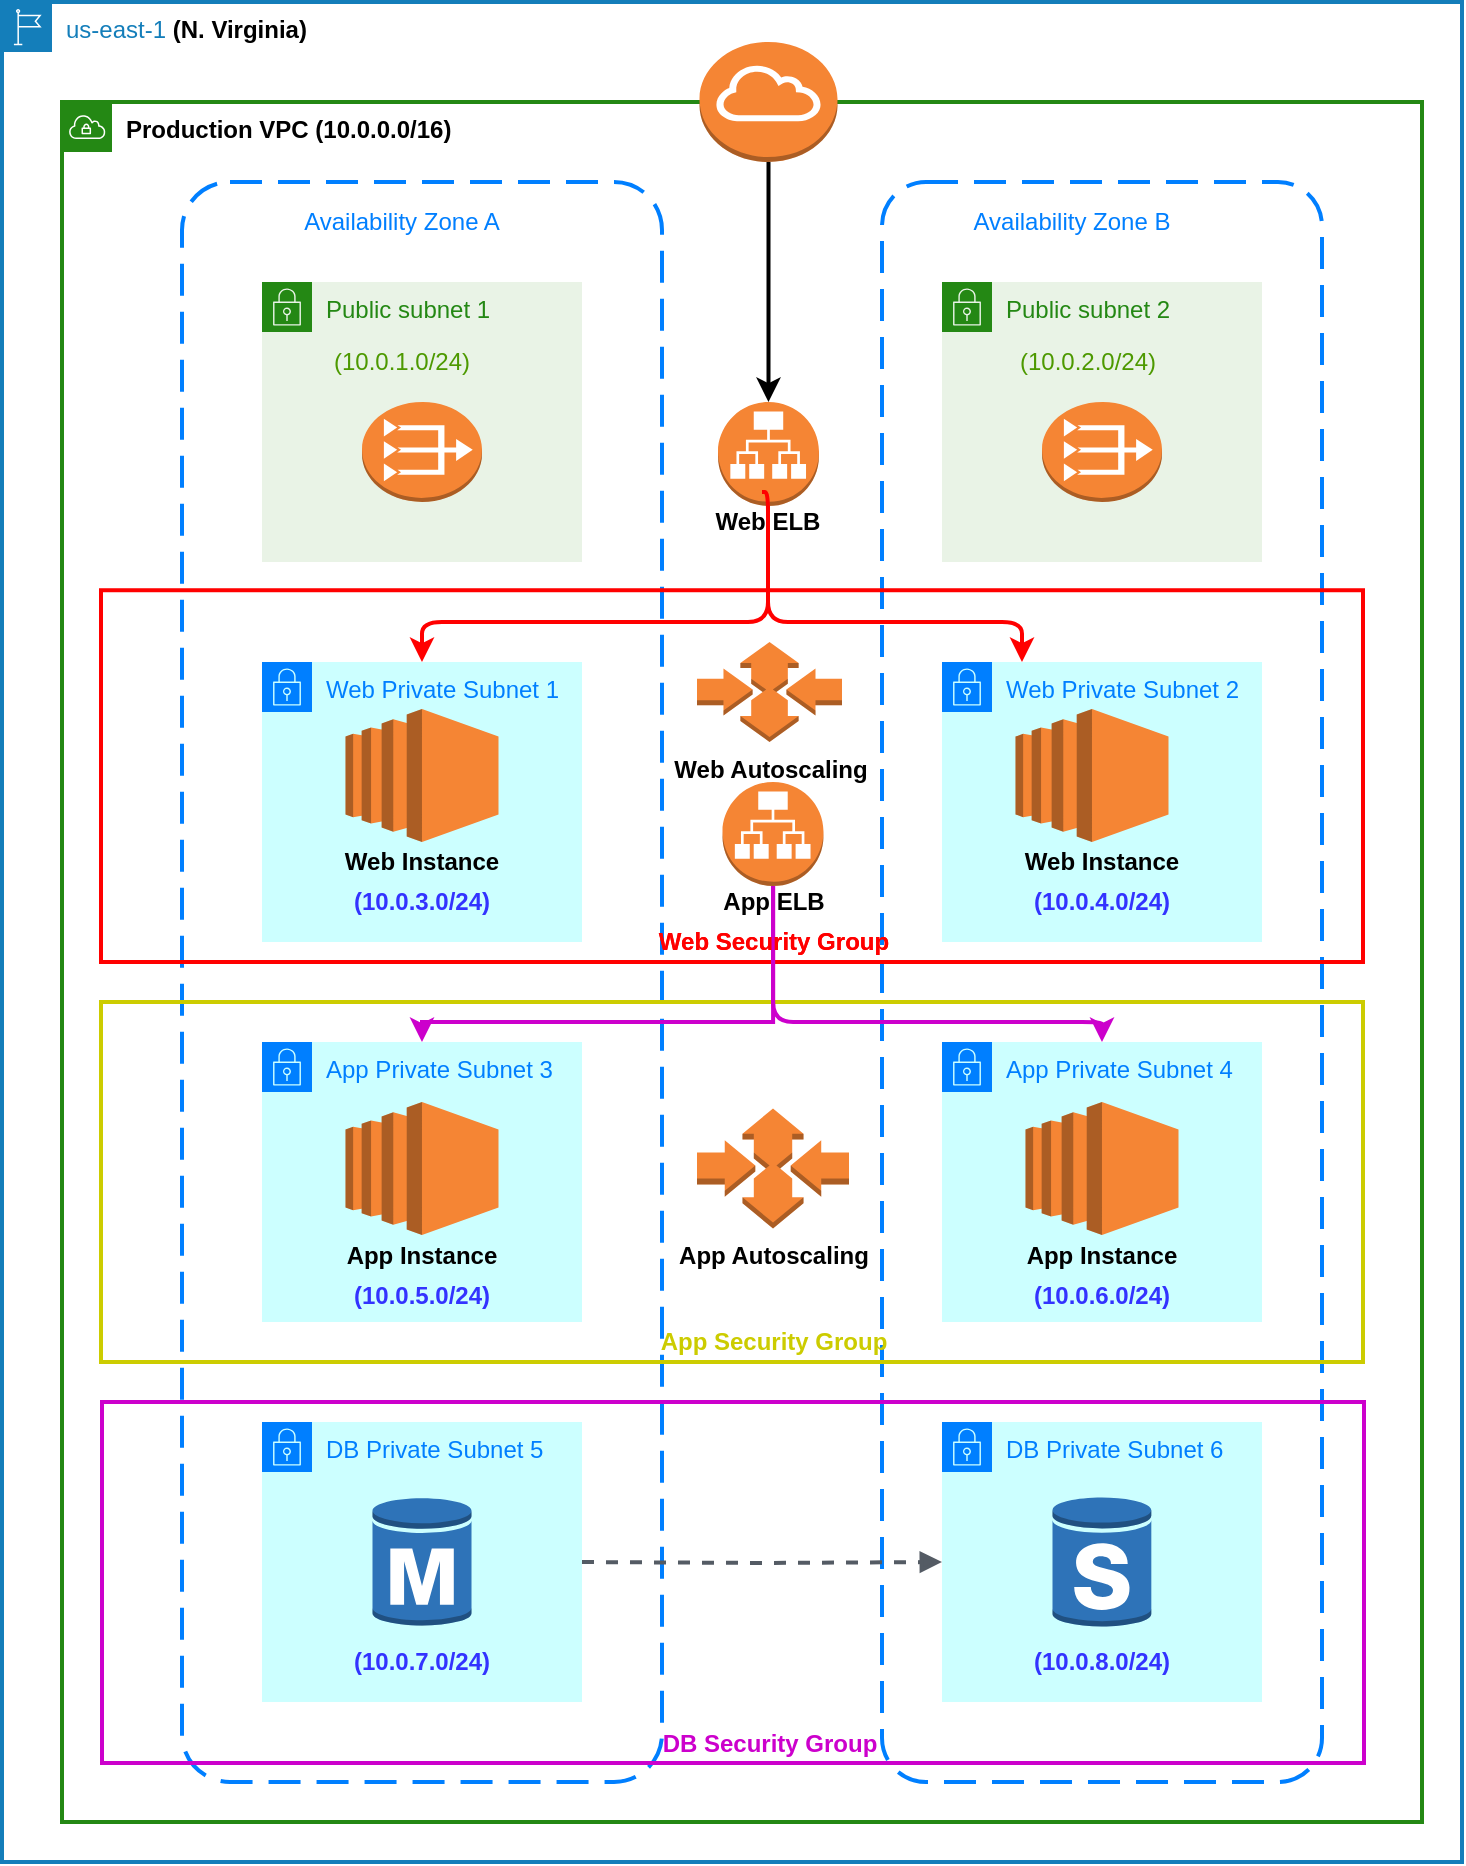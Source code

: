 <mxfile version="13.10.4" type="device"><diagram id="lcOdJbJ4V7vyWy_GBBv_" name="Page-1"><mxGraphModel dx="1422" dy="794" grid="0" gridSize="10" guides="1" tooltips="1" connect="1" arrows="1" fold="1" page="1" pageScale="1" pageWidth="827" pageHeight="1169" math="0" shadow="0"><root><mxCell id="0"/><mxCell id="1" parent="0"/><mxCell id="jQ3zMdjcM8rdooLDC2yE-2" value="us-east-1 &lt;font color=&quot;#000000&quot;&gt;&lt;b&gt;(N. Virginia)&lt;/b&gt;&lt;/font&gt;" style="points=[[0,0],[0.25,0],[0.5,0],[0.75,0],[1,0],[1,0.25],[1,0.5],[1,0.75],[1,1],[0.75,1],[0.5,1],[0.25,1],[0,1],[0,0.75],[0,0.5],[0,0.25]];outlineConnect=0;gradientColor=none;html=1;whiteSpace=wrap;fontSize=12;fontStyle=0;shape=mxgraph.aws4.group;grIcon=mxgraph.aws4.group_region;strokeColor=#147EBA;fillColor=none;verticalAlign=top;align=left;spacingLeft=30;fontColor=#147EBA;strokeWidth=2;" parent="1" vertex="1"><mxGeometry x="30" y="20" width="730" height="930" as="geometry"/></mxCell><mxCell id="jQ3zMdjcM8rdooLDC2yE-3" value="&lt;b&gt;&lt;font color=&quot;#000000&quot;&gt;Production VPC (10.0.0.0/16)&lt;/font&gt;&lt;/b&gt;" style="points=[[0,0],[0.25,0],[0.5,0],[0.75,0],[1,0],[1,0.25],[1,0.5],[1,0.75],[1,1],[0.75,1],[0.5,1],[0.25,1],[0,1],[0,0.75],[0,0.5],[0,0.25]];outlineConnect=0;gradientColor=none;html=1;whiteSpace=wrap;fontSize=12;fontStyle=0;shape=mxgraph.aws4.group;grIcon=mxgraph.aws4.group_vpc;strokeColor=#248814;fillColor=none;verticalAlign=top;align=left;spacingLeft=30;fontColor=#AAB7B8;dashed=0;strokeWidth=2;" parent="1" vertex="1"><mxGeometry x="60" y="70" width="680" height="860" as="geometry"/></mxCell><mxCell id="jQ3zMdjcM8rdooLDC2yE-4" value="" style="rounded=1;arcSize=10;dashed=1;fillColor=none;gradientColor=none;dashPattern=8 4;strokeWidth=2;strokeColor=#007FFF;" parent="1" vertex="1"><mxGeometry x="120" y="110" width="240" height="800" as="geometry"/></mxCell><mxCell id="jQ3zMdjcM8rdooLDC2yE-6" value="" style="rounded=1;arcSize=10;dashed=1;fillColor=none;gradientColor=none;dashPattern=8 4;strokeWidth=2;strokeColor=#007FFF;" parent="1" vertex="1"><mxGeometry x="470" y="110" width="220" height="800" as="geometry"/></mxCell><mxCell id="jQ3zMdjcM8rdooLDC2yE-7" value="&lt;font color=&quot;#007fff&quot;&gt;Availability Zone A&lt;/font&gt;" style="text;html=1;strokeColor=none;fillColor=none;align=center;verticalAlign=middle;whiteSpace=wrap;rounded=0;" parent="1" vertex="1"><mxGeometry x="175" y="120" width="110" height="20" as="geometry"/></mxCell><mxCell id="jQ3zMdjcM8rdooLDC2yE-8" value="&lt;font color=&quot;#007fff&quot;&gt;Availability Zone B&lt;/font&gt;" style="text;html=1;strokeColor=none;fillColor=none;align=center;verticalAlign=middle;whiteSpace=wrap;rounded=0;" parent="1" vertex="1"><mxGeometry x="510" y="120" width="110" height="20" as="geometry"/></mxCell><mxCell id="jQ3zMdjcM8rdooLDC2yE-9" value="Public subnet 1" style="points=[[0,0],[0.25,0],[0.5,0],[0.75,0],[1,0],[1,0.25],[1,0.5],[1,0.75],[1,1],[0.75,1],[0.5,1],[0.25,1],[0,1],[0,0.75],[0,0.5],[0,0.25]];outlineConnect=0;gradientColor=none;html=1;whiteSpace=wrap;fontSize=12;fontStyle=0;shape=mxgraph.aws4.group;grIcon=mxgraph.aws4.group_security_group;grStroke=0;strokeColor=#248814;fillColor=#E9F3E6;verticalAlign=top;align=left;spacingLeft=30;fontColor=#248814;dashed=0;" parent="1" vertex="1"><mxGeometry x="160" y="160" width="160" height="140" as="geometry"/></mxCell><mxCell id="jQ3zMdjcM8rdooLDC2yE-10" value="Public subnet 2" style="points=[[0,0],[0.25,0],[0.5,0],[0.75,0],[1,0],[1,0.25],[1,0.5],[1,0.75],[1,1],[0.75,1],[0.5,1],[0.25,1],[0,1],[0,0.75],[0,0.5],[0,0.25]];outlineConnect=0;gradientColor=none;html=1;whiteSpace=wrap;fontSize=12;fontStyle=0;shape=mxgraph.aws4.group;grIcon=mxgraph.aws4.group_security_group;grStroke=0;strokeColor=#248814;fillColor=#E9F3E6;verticalAlign=top;align=left;spacingLeft=30;fontColor=#248814;dashed=0;" parent="1" vertex="1"><mxGeometry x="500" y="160" width="160" height="140" as="geometry"/></mxCell><mxCell id="jQ3zMdjcM8rdooLDC2yE-11" value="&lt;font color=&quot;#4d9900&quot;&gt;(10.0.1.0/24)&lt;/font&gt;" style="text;html=1;strokeColor=none;fillColor=none;align=center;verticalAlign=middle;whiteSpace=wrap;rounded=0;" parent="1" vertex="1"><mxGeometry x="190" y="190" width="80" height="20" as="geometry"/></mxCell><mxCell id="jQ3zMdjcM8rdooLDC2yE-12" value="&lt;font color=&quot;#4d9900&quot;&gt;(10.0.2.0/24)&lt;/font&gt;" style="text;html=1;strokeColor=none;fillColor=none;align=center;verticalAlign=middle;whiteSpace=wrap;rounded=0;" parent="1" vertex="1"><mxGeometry x="533.25" y="190" width="80" height="20" as="geometry"/></mxCell><mxCell id="jQ3zMdjcM8rdooLDC2yE-13" style="edgeStyle=orthogonalEdgeStyle;rounded=0;orthogonalLoop=1;jettySize=auto;html=1;exitX=0.5;exitY=1;exitDx=0;exitDy=0;" parent="1" source="jQ3zMdjcM8rdooLDC2yE-11" target="jQ3zMdjcM8rdooLDC2yE-11" edge="1"><mxGeometry relative="1" as="geometry"/></mxCell><mxCell id="jQ3zMdjcM8rdooLDC2yE-14" value="" style="outlineConnect=0;dashed=0;verticalLabelPosition=bottom;verticalAlign=top;align=center;html=1;shape=mxgraph.aws3.vpc_nat_gateway;fillColor=#F58534;gradientColor=none;strokeColor=#007FFF;strokeWidth=2;" parent="1" vertex="1"><mxGeometry x="210" y="220" width="60" height="50" as="geometry"/></mxCell><mxCell id="jQ3zMdjcM8rdooLDC2yE-20" value="&lt;font color=&quot;#007fff&quot;&gt;Web Private Subnet 1&lt;/font&gt;" style="points=[[0,0],[0.25,0],[0.5,0],[0.75,0],[1,0],[1,0.25],[1,0.5],[1,0.75],[1,1],[0.75,1],[0.5,1],[0.25,1],[0,1],[0,0.75],[0,0.5],[0,0.25]];outlineConnect=0;gradientColor=none;html=1;whiteSpace=wrap;fontSize=12;fontStyle=0;shape=mxgraph.aws4.group;grIcon=mxgraph.aws4.group_security_group;grStroke=0;verticalAlign=top;align=left;spacingLeft=30;fontColor=#248814;dashed=0;strokeColor=#007FFF;fillColor=#CCFFFF;" parent="1" vertex="1"><mxGeometry x="160" y="350" width="160" height="140" as="geometry"/></mxCell><mxCell id="jQ3zMdjcM8rdooLDC2yE-21" value="&lt;font color=&quot;#007fff&quot;&gt;Web Private Subnet 2&lt;/font&gt;" style="points=[[0,0],[0.25,0],[0.5,0],[0.75,0],[1,0],[1,0.25],[1,0.5],[1,0.75],[1,1],[0.75,1],[0.5,1],[0.25,1],[0,1],[0,0.75],[0,0.5],[0,0.25]];outlineConnect=0;gradientColor=none;html=1;whiteSpace=wrap;fontSize=12;fontStyle=0;shape=mxgraph.aws4.group;grIcon=mxgraph.aws4.group_security_group;grStroke=0;verticalAlign=top;align=left;spacingLeft=30;fontColor=#248814;dashed=0;strokeColor=#007FFF;fillColor=#CCFFFF;" parent="1" vertex="1"><mxGeometry x="500" y="350" width="160" height="140" as="geometry"/></mxCell><mxCell id="jQ3zMdjcM8rdooLDC2yE-22" value="" style="outlineConnect=0;dashed=0;verticalLabelPosition=bottom;verticalAlign=top;align=center;html=1;shape=mxgraph.aws3.ec2;fillColor=#F58534;gradientColor=none;strokeColor=#007FFF;strokeWidth=2;" parent="1" vertex="1"><mxGeometry x="201.75" y="373.5" width="76.5" height="66.5" as="geometry"/></mxCell><mxCell id="jQ3zMdjcM8rdooLDC2yE-23" value="" style="outlineConnect=0;dashed=0;verticalLabelPosition=bottom;verticalAlign=top;align=center;html=1;shape=mxgraph.aws3.ec2;fillColor=#F58534;gradientColor=none;strokeColor=#007FFF;strokeWidth=2;" parent="1" vertex="1"><mxGeometry x="536.75" y="373.5" width="76.5" height="66.5" as="geometry"/></mxCell><mxCell id="jQ3zMdjcM8rdooLDC2yE-24" value="&lt;b&gt;Web Instance&lt;/b&gt;" style="text;html=1;strokeColor=none;fillColor=none;align=center;verticalAlign=middle;whiteSpace=wrap;rounded=0;" parent="1" vertex="1"><mxGeometry x="195" y="440" width="90" height="20" as="geometry"/></mxCell><mxCell id="jQ3zMdjcM8rdooLDC2yE-25" value="&lt;b&gt;Web Instance&lt;/b&gt;" style="text;html=1;strokeColor=none;fillColor=none;align=center;verticalAlign=middle;whiteSpace=wrap;rounded=0;" parent="1" vertex="1"><mxGeometry x="535" y="440" width="90" height="20" as="geometry"/></mxCell><mxCell id="jQ3zMdjcM8rdooLDC2yE-26" value="&lt;font color=&quot;#3333ff&quot;&gt;&lt;b&gt;(10.0.3.0/24)&lt;/b&gt;&lt;/font&gt;" style="text;html=1;strokeColor=none;fillColor=none;align=center;verticalAlign=middle;whiteSpace=wrap;rounded=0;" parent="1" vertex="1"><mxGeometry x="220" y="460" width="40" height="20" as="geometry"/></mxCell><mxCell id="jQ3zMdjcM8rdooLDC2yE-27" value="&lt;font color=&quot;#3333ff&quot;&gt;&lt;b&gt;(10.0.4.0/24)&lt;/b&gt;&lt;/font&gt;" style="text;html=1;strokeColor=none;fillColor=none;align=center;verticalAlign=middle;whiteSpace=wrap;rounded=0;" parent="1" vertex="1"><mxGeometry x="560" y="460" width="40" height="20" as="geometry"/></mxCell><mxCell id="jQ3zMdjcM8rdooLDC2yE-28" value="&lt;font color=&quot;#007fff&quot;&gt;App Private Subnet 3&lt;/font&gt;" style="points=[[0,0],[0.25,0],[0.5,0],[0.75,0],[1,0],[1,0.25],[1,0.5],[1,0.75],[1,1],[0.75,1],[0.5,1],[0.25,1],[0,1],[0,0.75],[0,0.5],[0,0.25]];outlineConnect=0;gradientColor=none;html=1;whiteSpace=wrap;fontSize=12;fontStyle=0;shape=mxgraph.aws4.group;grIcon=mxgraph.aws4.group_security_group;grStroke=0;verticalAlign=top;align=left;spacingLeft=30;fontColor=#248814;dashed=0;strokeColor=#007FFF;fillColor=#CCFFFF;" parent="1" vertex="1"><mxGeometry x="160" y="540" width="160" height="140" as="geometry"/></mxCell><mxCell id="jQ3zMdjcM8rdooLDC2yE-29" value="&lt;font color=&quot;#007fff&quot;&gt;App Private Subnet 4&lt;/font&gt;" style="points=[[0,0],[0.25,0],[0.5,0],[0.75,0],[1,0],[1,0.25],[1,0.5],[1,0.75],[1,1],[0.75,1],[0.5,1],[0.25,1],[0,1],[0,0.75],[0,0.5],[0,0.25]];outlineConnect=0;gradientColor=none;html=1;whiteSpace=wrap;fontSize=12;fontStyle=0;shape=mxgraph.aws4.group;grIcon=mxgraph.aws4.group_security_group;grStroke=0;verticalAlign=top;align=left;spacingLeft=30;fontColor=#248814;dashed=0;strokeColor=#007FFF;fillColor=#CCFFFF;" parent="1" vertex="1"><mxGeometry x="500" y="540" width="160" height="140" as="geometry"/></mxCell><mxCell id="jQ3zMdjcM8rdooLDC2yE-30" value="" style="outlineConnect=0;dashed=0;verticalLabelPosition=bottom;verticalAlign=top;align=center;html=1;shape=mxgraph.aws3.ec2;fillColor=#F58534;gradientColor=none;strokeColor=#007FFF;strokeWidth=2;" parent="1" vertex="1"><mxGeometry x="201.75" y="570" width="76.5" height="66.5" as="geometry"/></mxCell><mxCell id="jQ3zMdjcM8rdooLDC2yE-31" value="" style="outlineConnect=0;dashed=0;verticalLabelPosition=bottom;verticalAlign=top;align=center;html=1;shape=mxgraph.aws3.ec2;fillColor=#F58534;gradientColor=none;strokeColor=#007FFF;strokeWidth=2;" parent="1" vertex="1"><mxGeometry x="541.75" y="570" width="76.5" height="66.5" as="geometry"/></mxCell><mxCell id="jQ3zMdjcM8rdooLDC2yE-32" value="&lt;b&gt;App Instance&lt;/b&gt;" style="text;html=1;strokeColor=none;fillColor=none;align=center;verticalAlign=middle;whiteSpace=wrap;rounded=0;" parent="1" vertex="1"><mxGeometry x="195" y="636.5" width="90" height="20" as="geometry"/></mxCell><mxCell id="jQ3zMdjcM8rdooLDC2yE-35" value="&lt;b&gt;App Instance&lt;/b&gt;" style="text;html=1;strokeColor=none;fillColor=none;align=center;verticalAlign=middle;whiteSpace=wrap;rounded=0;" parent="1" vertex="1"><mxGeometry x="535" y="636.5" width="90" height="20" as="geometry"/></mxCell><mxCell id="jQ3zMdjcM8rdooLDC2yE-36" value="&lt;b&gt;&lt;font color=&quot;#3333ff&quot;&gt;(10.0.5.0/24)&lt;/font&gt;&lt;/b&gt;" style="text;html=1;strokeColor=none;fillColor=none;align=center;verticalAlign=middle;whiteSpace=wrap;rounded=0;" parent="1" vertex="1"><mxGeometry x="220" y="656.5" width="40" height="20" as="geometry"/></mxCell><mxCell id="jQ3zMdjcM8rdooLDC2yE-37" value="&lt;b&gt;&lt;font color=&quot;#3333ff&quot;&gt;(10.0.6.0/24)&lt;/font&gt;&lt;/b&gt;" style="text;html=1;strokeColor=none;fillColor=none;align=center;verticalAlign=middle;whiteSpace=wrap;rounded=0;" parent="1" vertex="1"><mxGeometry x="560" y="656.5" width="40" height="20" as="geometry"/></mxCell><mxCell id="jQ3zMdjcM8rdooLDC2yE-38" value="" style="outlineConnect=0;dashed=0;verticalLabelPosition=bottom;verticalAlign=top;align=center;html=1;shape=mxgraph.aws3.vpc_nat_gateway;fillColor=#F58534;gradientColor=none;strokeColor=#007FFF;strokeWidth=2;" parent="1" vertex="1"><mxGeometry x="550" y="220" width="60" height="50" as="geometry"/></mxCell><mxCell id="jQ3zMdjcM8rdooLDC2yE-39" value="&lt;font color=&quot;#007fff&quot;&gt;DB Private Subnet 5&lt;/font&gt;" style="points=[[0,0],[0.25,0],[0.5,0],[0.75,0],[1,0],[1,0.25],[1,0.5],[1,0.75],[1,1],[0.75,1],[0.5,1],[0.25,1],[0,1],[0,0.75],[0,0.5],[0,0.25]];outlineConnect=0;gradientColor=none;html=1;whiteSpace=wrap;fontSize=12;fontStyle=0;shape=mxgraph.aws4.group;grIcon=mxgraph.aws4.group_security_group;grStroke=0;verticalAlign=top;align=left;spacingLeft=30;fontColor=#248814;dashed=0;strokeColor=#007FFF;fillColor=#CCFFFF;" parent="1" vertex="1"><mxGeometry x="160" y="730" width="160" height="140" as="geometry"/></mxCell><mxCell id="jQ3zMdjcM8rdooLDC2yE-40" value="&lt;font color=&quot;#007fff&quot;&gt;DB Private Subnet 6&lt;/font&gt;" style="points=[[0,0],[0.25,0],[0.5,0],[0.75,0],[1,0],[1,0.25],[1,0.5],[1,0.75],[1,1],[0.75,1],[0.5,1],[0.25,1],[0,1],[0,0.75],[0,0.5],[0,0.25]];outlineConnect=0;gradientColor=none;html=1;whiteSpace=wrap;fontSize=12;fontStyle=0;shape=mxgraph.aws4.group;grIcon=mxgraph.aws4.group_security_group;grStroke=0;verticalAlign=top;align=left;spacingLeft=30;fontColor=#248814;dashed=0;strokeColor=#007FFF;fillColor=#CCFFFF;" parent="1" vertex="1"><mxGeometry x="500" y="730" width="160" height="140" as="geometry"/></mxCell><mxCell id="jQ3zMdjcM8rdooLDC2yE-41" value="" style="outlineConnect=0;dashed=0;verticalLabelPosition=bottom;verticalAlign=top;align=center;html=1;shape=mxgraph.aws3.rds_db_instance;fillColor=#2E73B8;gradientColor=none;strokeColor=#007FFF;strokeWidth=2;" parent="1" vertex="1"><mxGeometry x="215.25" y="767" width="49.5" height="66" as="geometry"/></mxCell><mxCell id="jQ3zMdjcM8rdooLDC2yE-42" value="" style="outlineConnect=0;dashed=0;verticalLabelPosition=bottom;verticalAlign=top;align=center;html=1;shape=mxgraph.aws3.rds_db_instance_standby_multi_az;fillColor=#2E73B8;gradientColor=none;strokeColor=#007FFF;strokeWidth=2;" parent="1" vertex="1"><mxGeometry x="555.25" y="767" width="49.5" height="66" as="geometry"/></mxCell><mxCell id="jQ3zMdjcM8rdooLDC2yE-43" value="&lt;b&gt;&lt;font color=&quot;#3333ff&quot;&gt;(10.0.7.0/24)&lt;/font&gt;&lt;/b&gt;" style="text;html=1;strokeColor=none;fillColor=none;align=center;verticalAlign=middle;whiteSpace=wrap;rounded=0;" parent="1" vertex="1"><mxGeometry x="220" y="840" width="40" height="20" as="geometry"/></mxCell><mxCell id="jQ3zMdjcM8rdooLDC2yE-44" value="&lt;b&gt;&lt;font color=&quot;#3333ff&quot;&gt;(10.0.8.0/24)&lt;/font&gt;&lt;/b&gt;" style="text;html=1;strokeColor=none;fillColor=none;align=center;verticalAlign=middle;whiteSpace=wrap;rounded=0;" parent="1" vertex="1"><mxGeometry x="560" y="840" width="40" height="20" as="geometry"/></mxCell><mxCell id="jQ3zMdjcM8rdooLDC2yE-45" value="" style="rounded=0;arcSize=10;fillColor=none;gradientColor=none;strokeWidth=2;sketch=0;strokeColor=#CC00CC;" parent="1" vertex="1"><mxGeometry x="80" y="720" width="631" height="180.5" as="geometry"/></mxCell><mxCell id="jQ3zMdjcM8rdooLDC2yE-46" value="&lt;font color=&quot;#cc00cc&quot;&gt;&lt;b&gt;DB Security Group&lt;/b&gt;&lt;/font&gt;" style="text;html=1;strokeColor=none;fillColor=none;align=center;verticalAlign=middle;whiteSpace=wrap;rounded=0;sketch=0;" parent="1" vertex="1"><mxGeometry x="349" y="880.5" width="130" height="20" as="geometry"/></mxCell><mxCell id="jQ3zMdjcM8rdooLDC2yE-47" value="" style="rounded=0;arcSize=10;fillColor=none;gradientColor=none;strokeWidth=2;sketch=0;strokeColor=#CCCC00;shadow=0;glass=0;fontStyle=1" parent="1" vertex="1"><mxGeometry x="79.5" y="520" width="631" height="180" as="geometry"/></mxCell><mxCell id="jQ3zMdjcM8rdooLDC2yE-48" value="&lt;b&gt;&lt;font color=&quot;#cccc00&quot;&gt;App Security Group&lt;/font&gt;&lt;/b&gt;" style="text;html=1;strokeColor=none;fillColor=none;align=center;verticalAlign=middle;whiteSpace=wrap;rounded=0;sketch=0;" parent="1" vertex="1"><mxGeometry x="350.5" y="680" width="130" height="20" as="geometry"/></mxCell><mxCell id="jQ3zMdjcM8rdooLDC2yE-49" value="" style="rounded=0;arcSize=10;fillColor=none;gradientColor=none;strokeWidth=2;sketch=0;shadow=0;glass=0;strokeColor=#FF0000;" parent="1" vertex="1"><mxGeometry x="79.5" y="314.12" width="631" height="185.88" as="geometry"/></mxCell><mxCell id="5Uy2Lv10D3tX7MfdJMIo-9" style="edgeStyle=orthogonalEdgeStyle;rounded=0;orthogonalLoop=1;jettySize=auto;html=1;strokeWidth=2;strokeColor=#CC00CC;" edge="1" parent="1" source="5Uy2Lv10D3tX7MfdJMIo-4" target="jQ3zMdjcM8rdooLDC2yE-28"><mxGeometry relative="1" as="geometry"><Array as="points"><mxPoint x="416" y="530"/><mxPoint x="240" y="530"/></Array></mxGeometry></mxCell><mxCell id="jQ3zMdjcM8rdooLDC2yE-50" value="&lt;b&gt;&lt;font color=&quot;#ff0000&quot;&gt;Web Security Group&lt;/font&gt;&lt;/b&gt;" style="text;html=1;strokeColor=none;fillColor=none;align=center;verticalAlign=middle;whiteSpace=wrap;rounded=0;sketch=0;" parent="1" vertex="1"><mxGeometry x="350.5" y="480" width="130" height="20" as="geometry"/></mxCell><mxCell id="jQ3zMdjcM8rdooLDC2yE-58" value="" style="edgeStyle=orthogonalEdgeStyle;html=1;endArrow=block;elbow=vertical;startArrow=none;endFill=1;strokeColor=#545B64;rounded=0;dashed=1;strokeWidth=2;" parent="1" target="jQ3zMdjcM8rdooLDC2yE-40" edge="1"><mxGeometry width="100" relative="1" as="geometry"><mxPoint x="320" y="800" as="sourcePoint"/><mxPoint x="420" y="800" as="targetPoint"/></mxGeometry></mxCell><mxCell id="5Uy2Lv10D3tX7MfdJMIo-1" value="&lt;b&gt;Web Autoscaling&lt;/b&gt;" style="outlineConnect=0;dashed=0;verticalLabelPosition=bottom;verticalAlign=top;align=center;html=1;shape=mxgraph.aws3.auto_scaling;fillColor=#F58534;gradientColor=none;" vertex="1" parent="1"><mxGeometry x="377.5" y="340" width="72.5" height="50" as="geometry"/></mxCell><mxCell id="5Uy2Lv10D3tX7MfdJMIo-2" value="" style="outlineConnect=0;dashed=0;verticalLabelPosition=bottom;verticalAlign=top;align=center;html=1;shape=mxgraph.aws3.auto_scaling;fillColor=#F58534;gradientColor=none;" vertex="1" parent="1"><mxGeometry x="377.5" y="573.25" width="76" height="60" as="geometry"/></mxCell><mxCell id="5Uy2Lv10D3tX7MfdJMIo-4" value="" style="outlineConnect=0;dashed=0;verticalLabelPosition=bottom;verticalAlign=top;align=center;html=1;shape=mxgraph.aws3.application_load_balancer;fillColor=#F58534;gradientColor=none;" vertex="1" parent="1"><mxGeometry x="390.25" y="410" width="50.5" height="52" as="geometry"/></mxCell><mxCell id="5Uy2Lv10D3tX7MfdJMIo-5" value="" style="outlineConnect=0;dashed=0;verticalLabelPosition=bottom;verticalAlign=top;align=center;html=1;shape=mxgraph.aws3.application_load_balancer;fillColor=#F58534;gradientColor=none;" vertex="1" parent="1"><mxGeometry x="388" y="220" width="50.5" height="52" as="geometry"/></mxCell><mxCell id="5Uy2Lv10D3tX7MfdJMIo-8" value="" style="edgeStyle=segmentEdgeStyle;endArrow=classic;html=1;strokeWidth=2;strokeColor=#CC00CC;" edge="1" parent="1" source="5Uy2Lv10D3tX7MfdJMIo-4" target="jQ3zMdjcM8rdooLDC2yE-29"><mxGeometry width="50" height="50" relative="1" as="geometry"><mxPoint x="390" y="530" as="sourcePoint"/><mxPoint x="440" y="480" as="targetPoint"/><Array as="points"><mxPoint x="416" y="530"/><mxPoint x="580" y="530"/></Array></mxGeometry></mxCell><mxCell id="5Uy2Lv10D3tX7MfdJMIo-10" value="&lt;b&gt;&lt;font color=&quot;#ff0000&quot;&gt;Web Security Group&lt;/font&gt;&lt;/b&gt;" style="text;html=1;strokeColor=none;fillColor=none;align=center;verticalAlign=middle;whiteSpace=wrap;rounded=0;sketch=0;" vertex="1" parent="1"><mxGeometry x="350.5" y="480" width="130" height="20" as="geometry"/></mxCell><mxCell id="5Uy2Lv10D3tX7MfdJMIo-11" value="&lt;b&gt;App Autoscaling&lt;/b&gt;" style="text;html=1;strokeColor=none;fillColor=none;align=center;verticalAlign=middle;whiteSpace=wrap;rounded=0;" vertex="1" parent="1"><mxGeometry x="364.75" y="636.5" width="101.5" height="20" as="geometry"/></mxCell><mxCell id="5Uy2Lv10D3tX7MfdJMIo-12" value="&lt;b&gt;App ELB&lt;/b&gt;" style="text;html=1;strokeColor=none;fillColor=none;align=center;verticalAlign=middle;whiteSpace=wrap;rounded=0;" vertex="1" parent="1"><mxGeometry x="375.5" y="460" width="80" height="20" as="geometry"/></mxCell><mxCell id="5Uy2Lv10D3tX7MfdJMIo-15" value="" style="edgeStyle=segmentEdgeStyle;endArrow=classic;html=1;strokeWidth=2;strokeColor=#FF0000;" edge="1" parent="1" target="jQ3zMdjcM8rdooLDC2yE-20"><mxGeometry width="50" height="50" relative="1" as="geometry"><mxPoint x="410" y="265" as="sourcePoint"/><mxPoint x="430" y="300" as="targetPoint"/><Array as="points"><mxPoint x="413" y="265"/><mxPoint x="413" y="330"/><mxPoint x="240" y="330"/></Array></mxGeometry></mxCell><mxCell id="5Uy2Lv10D3tX7MfdJMIo-16" value="" style="edgeStyle=segmentEdgeStyle;endArrow=classic;html=1;strokeWidth=2;entryX=0.25;entryY=0;entryDx=0;entryDy=0;strokeColor=#FF0000;" edge="1" parent="1" target="jQ3zMdjcM8rdooLDC2yE-21"><mxGeometry width="50" height="50" relative="1" as="geometry"><mxPoint x="413" y="272" as="sourcePoint"/><mxPoint x="250" y="340" as="targetPoint"/><Array as="points"><mxPoint x="413" y="330"/><mxPoint x="540" y="330"/></Array></mxGeometry></mxCell><mxCell id="5Uy2Lv10D3tX7MfdJMIo-18" value="&lt;b&gt;Web ELB&lt;/b&gt;" style="text;html=1;strokeColor=none;fillColor=none;align=center;verticalAlign=middle;whiteSpace=wrap;rounded=0;" vertex="1" parent="1"><mxGeometry x="378.25" y="270" width="70" height="20" as="geometry"/></mxCell><mxCell id="5Uy2Lv10D3tX7MfdJMIo-19" value="" style="outlineConnect=0;dashed=0;verticalLabelPosition=bottom;verticalAlign=top;align=center;html=1;shape=mxgraph.aws3.internet_gateway;fillColor=#F58534;gradientColor=none;" vertex="1" parent="1"><mxGeometry x="378.75" y="40" width="69" height="60" as="geometry"/></mxCell><mxCell id="5Uy2Lv10D3tX7MfdJMIo-20" value="" style="endArrow=classic;html=1;strokeWidth=2;entryX=0.5;entryY=0;entryDx=0;entryDy=0;entryPerimeter=0;" edge="1" parent="1" source="5Uy2Lv10D3tX7MfdJMIo-19" target="5Uy2Lv10D3tX7MfdJMIo-5"><mxGeometry width="50" height="50" relative="1" as="geometry"><mxPoint x="390" y="200" as="sourcePoint"/><mxPoint x="440" y="150" as="targetPoint"/></mxGeometry></mxCell></root></mxGraphModel></diagram></mxfile>